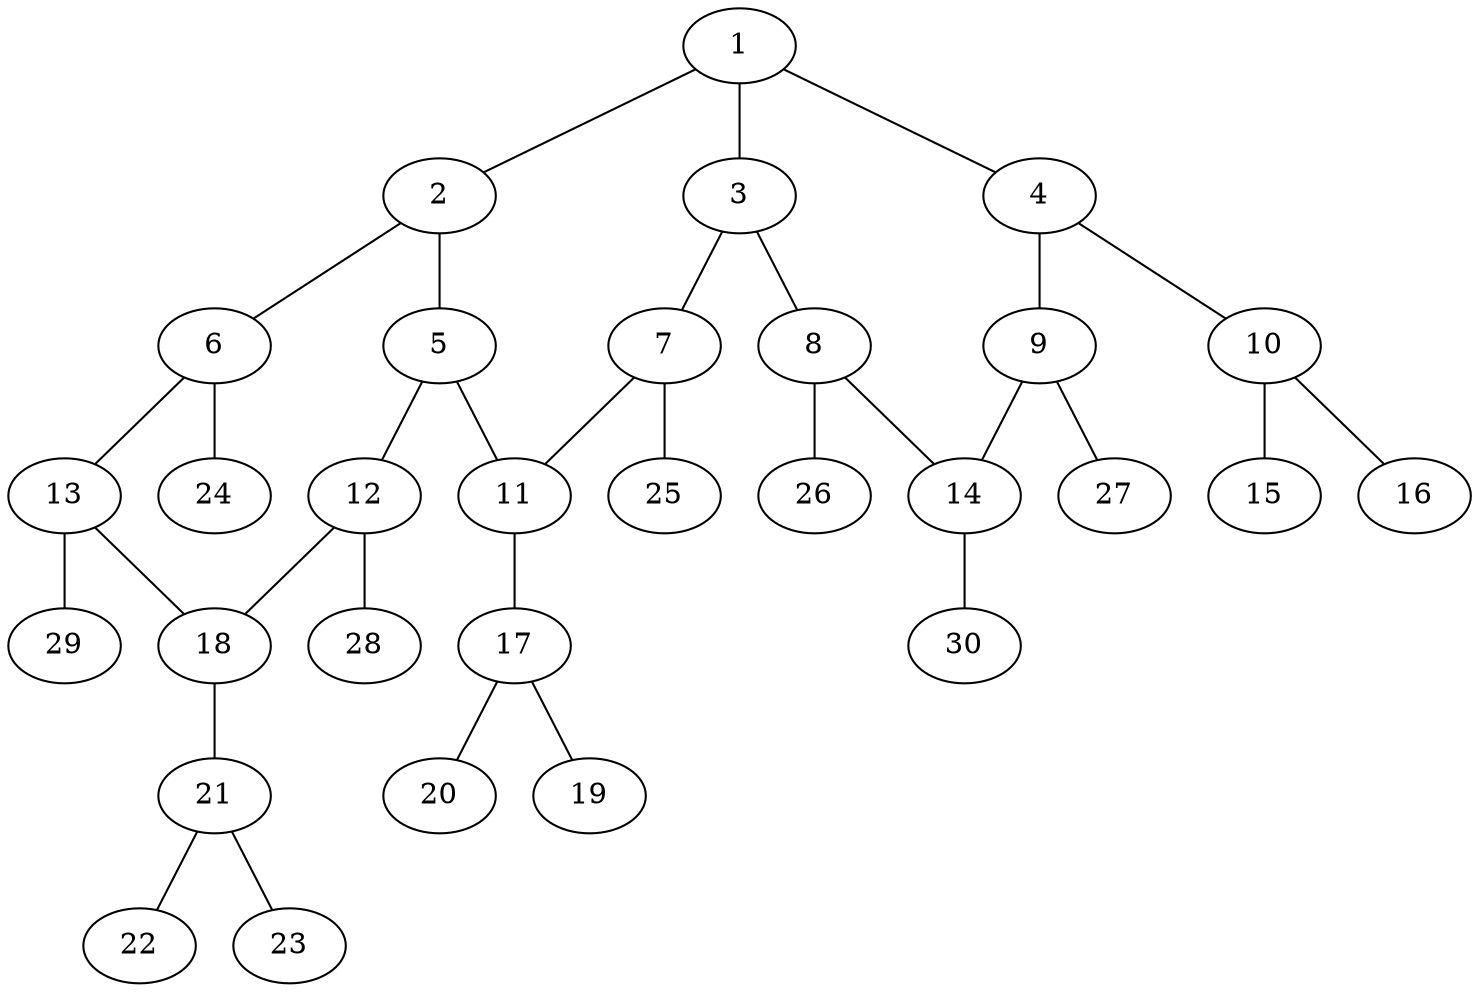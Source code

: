 graph molecule_1306 {
	1	 [chem=C];
	2	 [chem=C];
	1 -- 2	 [valence=1];
	3	 [chem=C];
	1 -- 3	 [valence=2];
	4	 [chem=C];
	1 -- 4	 [valence=1];
	5	 [chem=C];
	2 -- 5	 [valence=1];
	6	 [chem=C];
	2 -- 6	 [valence=2];
	7	 [chem=C];
	3 -- 7	 [valence=1];
	8	 [chem=C];
	3 -- 8	 [valence=1];
	9	 [chem=C];
	4 -- 9	 [valence=2];
	10	 [chem=N];
	4 -- 10	 [valence=1];
	11	 [chem=C];
	5 -- 11	 [valence=1];
	12	 [chem=C];
	5 -- 12	 [valence=2];
	13	 [chem=C];
	6 -- 13	 [valence=1];
	24	 [chem=H];
	6 -- 24	 [valence=1];
	7 -- 11	 [valence=2];
	25	 [chem=H];
	7 -- 25	 [valence=1];
	14	 [chem=C];
	8 -- 14	 [valence=2];
	26	 [chem=H];
	8 -- 26	 [valence=1];
	9 -- 14	 [valence=1];
	27	 [chem=H];
	9 -- 27	 [valence=1];
	15	 [chem=O];
	10 -- 15	 [valence=2];
	16	 [chem=O];
	10 -- 16	 [valence=1];
	17	 [chem=N];
	11 -- 17	 [valence=1];
	18	 [chem=C];
	12 -- 18	 [valence=1];
	28	 [chem=H];
	12 -- 28	 [valence=1];
	13 -- 18	 [valence=2];
	29	 [chem=H];
	13 -- 29	 [valence=1];
	30	 [chem=H];
	14 -- 30	 [valence=1];
	19	 [chem=O];
	17 -- 19	 [valence=2];
	20	 [chem=O];
	17 -- 20	 [valence=1];
	21	 [chem=N];
	18 -- 21	 [valence=1];
	22	 [chem=O];
	21 -- 22	 [valence=2];
	23	 [chem=O];
	21 -- 23	 [valence=1];
}
